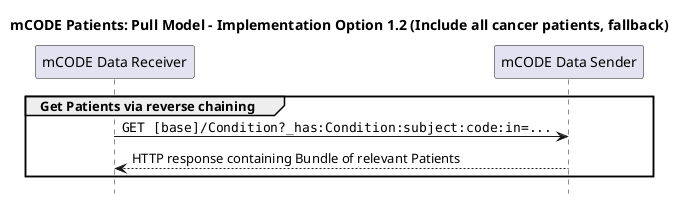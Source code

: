 @startuml
skinparam defaultFontName Arial

title mCODE Patients: Pull Model - Implementation Option 1.2 (Include all cancer patients, fallback)
hide footbox
participant "mCODE Data Receiver" as Receiver
participant "mCODE Data Sender" as Sender

group Get Patients via reverse chaining
    "Receiver" -> "Sender" : ""GET [base]/Condition?_has:Condition:subject:code:in=...""
    "Sender" --> "Receiver" : HTTP response containing Bundle of relevant Patients
end

@enduml
